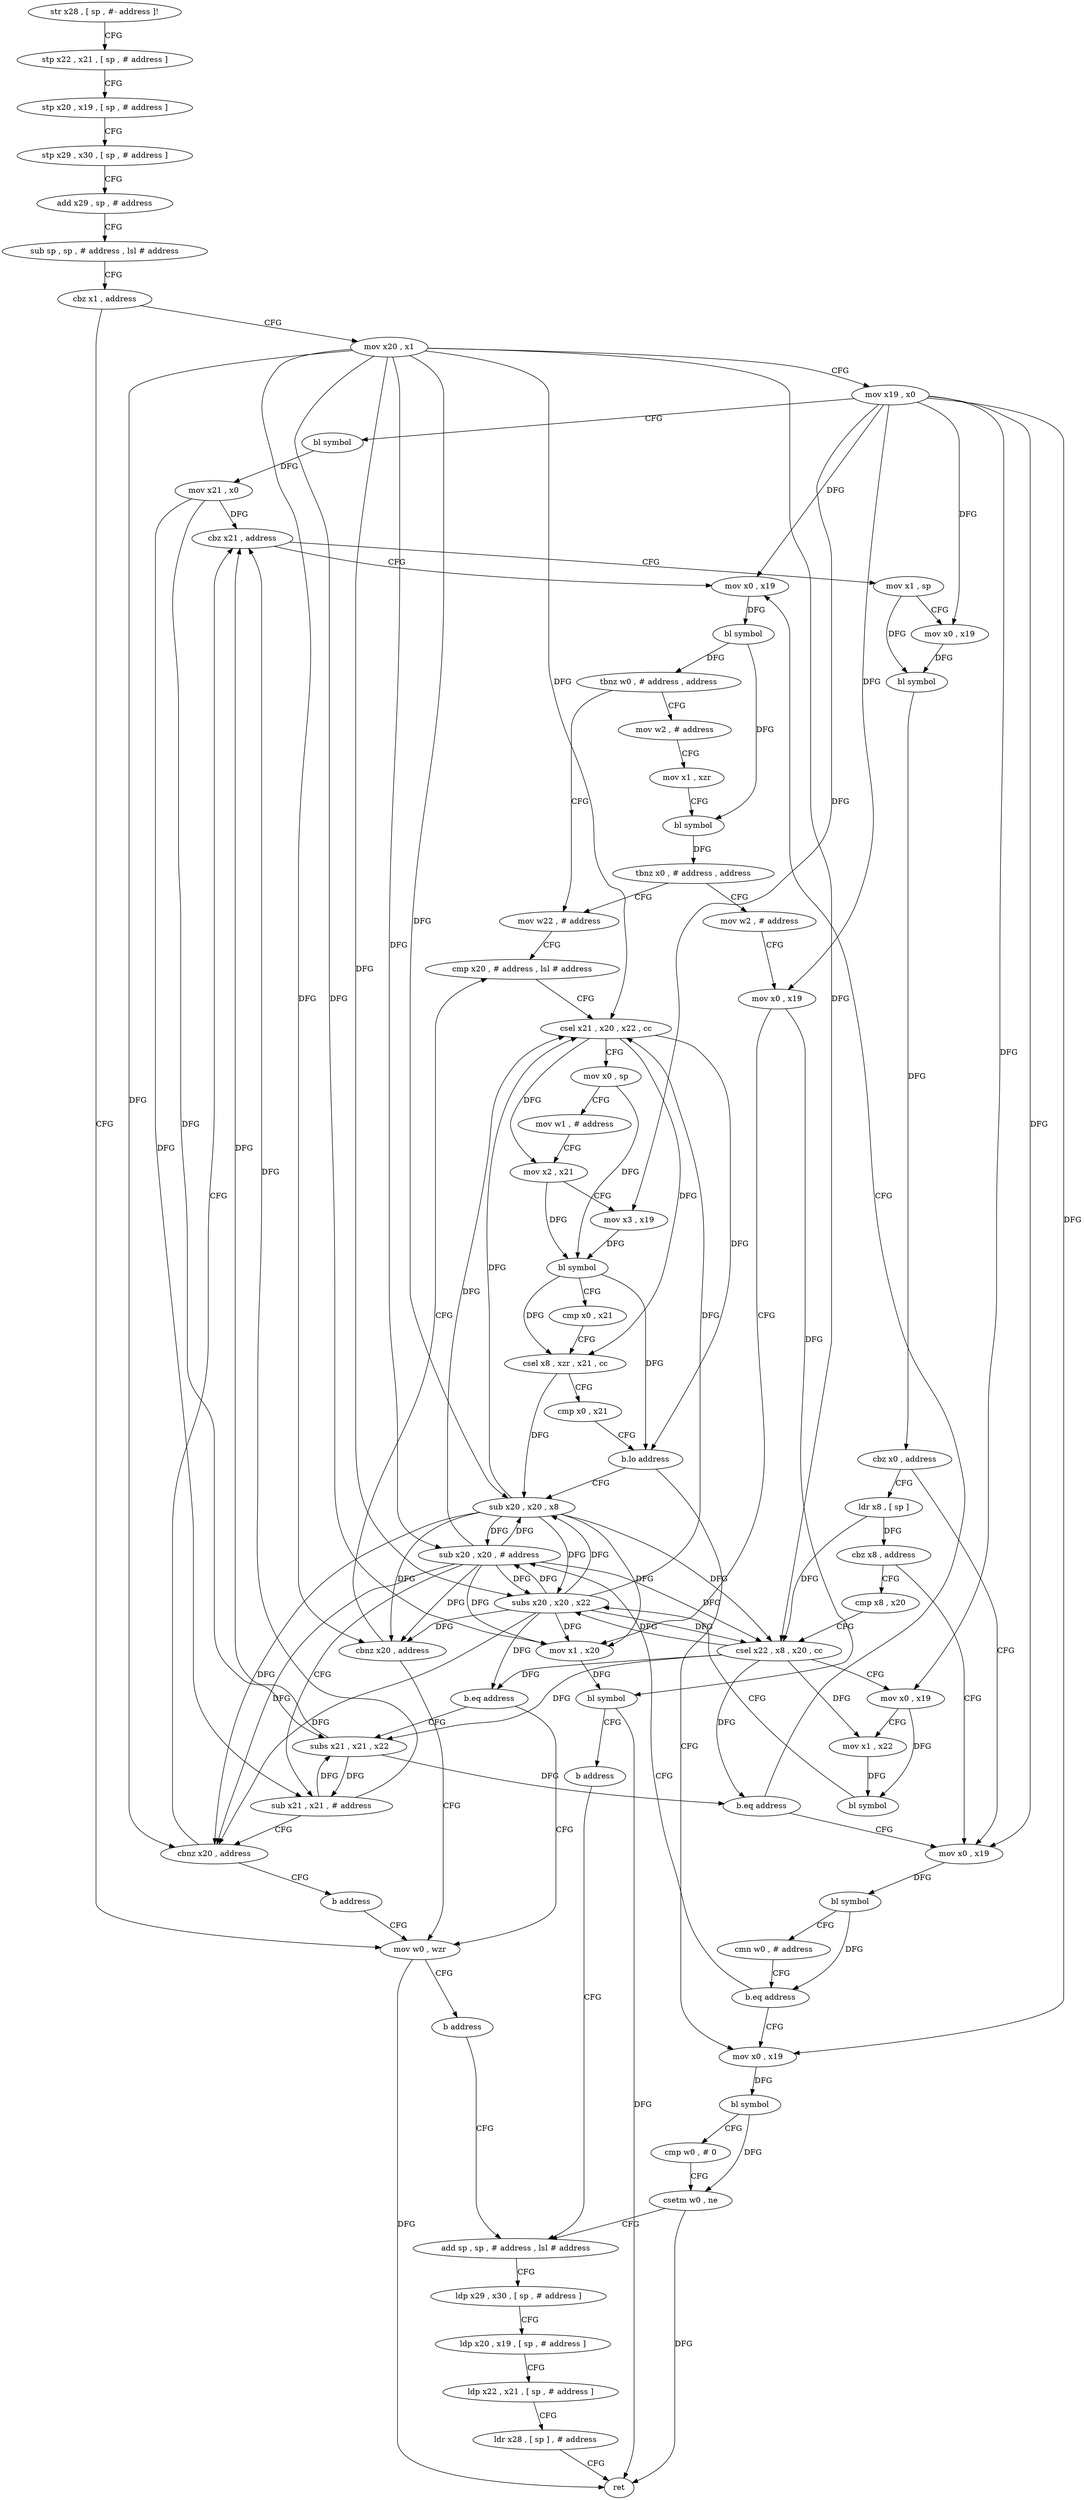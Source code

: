 digraph "func" {
"4219536" [label = "str x28 , [ sp , #- address ]!" ]
"4219540" [label = "stp x22 , x21 , [ sp , # address ]" ]
"4219544" [label = "stp x20 , x19 , [ sp , # address ]" ]
"4219548" [label = "stp x29 , x30 , [ sp , # address ]" ]
"4219552" [label = "add x29 , sp , # address" ]
"4219556" [label = "sub sp , sp , # address , lsl # address" ]
"4219560" [label = "cbz x1 , address" ]
"4219780" [label = "mov w0 , wzr" ]
"4219564" [label = "mov x20 , x1" ]
"4219784" [label = "b address" ]
"4219804" [label = "add sp , sp , # address , lsl # address" ]
"4219568" [label = "mov x19 , x0" ]
"4219572" [label = "bl symbol" ]
"4219576" [label = "mov x21 , x0" ]
"4219580" [label = "cbz x21 , address" ]
"4219808" [label = "ldp x29 , x30 , [ sp , # address ]" ]
"4219812" [label = "ldp x20 , x19 , [ sp , # address ]" ]
"4219816" [label = "ldp x22 , x21 , [ sp , # address ]" ]
"4219820" [label = "ldr x28 , [ sp ] , # address" ]
"4219824" [label = "ret" ]
"4219676" [label = "mov x0 , x19" ]
"4219680" [label = "bl symbol" ]
"4219684" [label = "tbnz w0 , # address , address" ]
"4219724" [label = "mov w22 , # address" ]
"4219688" [label = "mov w2 , # address" ]
"4219584" [label = "mov x1 , sp" ]
"4219588" [label = "mov x0 , x19" ]
"4219592" [label = "bl symbol" ]
"4219596" [label = "cbz x0 , address" ]
"4219644" [label = "mov x0 , x19" ]
"4219600" [label = "ldr x8 , [ sp ]" ]
"4219728" [label = "cmp x20 , # address , lsl # address" ]
"4219692" [label = "mov x1 , xzr" ]
"4219696" [label = "bl symbol" ]
"4219700" [label = "tbnz x0 , # address , address" ]
"4219704" [label = "mov w2 , # address" ]
"4219648" [label = "bl symbol" ]
"4219652" [label = "cmn w0 , # address" ]
"4219656" [label = "b.eq address" ]
"4219788" [label = "mov x0 , x19" ]
"4219660" [label = "sub x20 , x20 , # address" ]
"4219604" [label = "cbz x8 , address" ]
"4219608" [label = "cmp x8 , x20" ]
"4219792" [label = "bl symbol" ]
"4219796" [label = "cmp w0 , # 0" ]
"4219800" [label = "csetm w0 , ne" ]
"4219772" [label = "sub x20 , x20 , x8" ]
"4219776" [label = "cbnz x20 , address" ]
"4219708" [label = "mov x0 , x19" ]
"4219712" [label = "mov x1 , x20" ]
"4219716" [label = "bl symbol" ]
"4219720" [label = "b address" ]
"4219664" [label = "sub x21 , x21 , # address" ]
"4219668" [label = "cbnz x20 , address" ]
"4219672" [label = "b address" ]
"4219612" [label = "csel x22 , x8 , x20 , cc" ]
"4219616" [label = "mov x0 , x19" ]
"4219620" [label = "mov x1 , x22" ]
"4219624" [label = "bl symbol" ]
"4219628" [label = "subs x20 , x20 , x22" ]
"4219632" [label = "b.eq address" ]
"4219636" [label = "subs x21 , x21 , x22" ]
"4219732" [label = "csel x21 , x20 , x22 , cc" ]
"4219736" [label = "mov x0 , sp" ]
"4219740" [label = "mov w1 , # address" ]
"4219744" [label = "mov x2 , x21" ]
"4219748" [label = "mov x3 , x19" ]
"4219752" [label = "bl symbol" ]
"4219756" [label = "cmp x0 , x21" ]
"4219760" [label = "csel x8 , xzr , x21 , cc" ]
"4219764" [label = "cmp x0 , x21" ]
"4219768" [label = "b.lo address" ]
"4219640" [label = "b.eq address" ]
"4219536" -> "4219540" [ label = "CFG" ]
"4219540" -> "4219544" [ label = "CFG" ]
"4219544" -> "4219548" [ label = "CFG" ]
"4219548" -> "4219552" [ label = "CFG" ]
"4219552" -> "4219556" [ label = "CFG" ]
"4219556" -> "4219560" [ label = "CFG" ]
"4219560" -> "4219780" [ label = "CFG" ]
"4219560" -> "4219564" [ label = "CFG" ]
"4219780" -> "4219784" [ label = "CFG" ]
"4219780" -> "4219824" [ label = "DFG" ]
"4219564" -> "4219568" [ label = "CFG" ]
"4219564" -> "4219732" [ label = "DFG" ]
"4219564" -> "4219712" [ label = "DFG" ]
"4219564" -> "4219660" [ label = "DFG" ]
"4219564" -> "4219668" [ label = "DFG" ]
"4219564" -> "4219612" [ label = "DFG" ]
"4219564" -> "4219628" [ label = "DFG" ]
"4219564" -> "4219772" [ label = "DFG" ]
"4219564" -> "4219776" [ label = "DFG" ]
"4219784" -> "4219804" [ label = "CFG" ]
"4219804" -> "4219808" [ label = "CFG" ]
"4219568" -> "4219572" [ label = "CFG" ]
"4219568" -> "4219676" [ label = "DFG" ]
"4219568" -> "4219588" [ label = "DFG" ]
"4219568" -> "4219644" [ label = "DFG" ]
"4219568" -> "4219708" [ label = "DFG" ]
"4219568" -> "4219788" [ label = "DFG" ]
"4219568" -> "4219748" [ label = "DFG" ]
"4219568" -> "4219616" [ label = "DFG" ]
"4219572" -> "4219576" [ label = "DFG" ]
"4219576" -> "4219580" [ label = "DFG" ]
"4219576" -> "4219664" [ label = "DFG" ]
"4219576" -> "4219636" [ label = "DFG" ]
"4219580" -> "4219676" [ label = "CFG" ]
"4219580" -> "4219584" [ label = "CFG" ]
"4219808" -> "4219812" [ label = "CFG" ]
"4219812" -> "4219816" [ label = "CFG" ]
"4219816" -> "4219820" [ label = "CFG" ]
"4219820" -> "4219824" [ label = "CFG" ]
"4219676" -> "4219680" [ label = "DFG" ]
"4219680" -> "4219684" [ label = "DFG" ]
"4219680" -> "4219696" [ label = "DFG" ]
"4219684" -> "4219724" [ label = "CFG" ]
"4219684" -> "4219688" [ label = "CFG" ]
"4219724" -> "4219728" [ label = "CFG" ]
"4219688" -> "4219692" [ label = "CFG" ]
"4219584" -> "4219588" [ label = "CFG" ]
"4219584" -> "4219592" [ label = "DFG" ]
"4219588" -> "4219592" [ label = "DFG" ]
"4219592" -> "4219596" [ label = "DFG" ]
"4219596" -> "4219644" [ label = "CFG" ]
"4219596" -> "4219600" [ label = "CFG" ]
"4219644" -> "4219648" [ label = "DFG" ]
"4219600" -> "4219604" [ label = "DFG" ]
"4219600" -> "4219612" [ label = "DFG" ]
"4219728" -> "4219732" [ label = "CFG" ]
"4219692" -> "4219696" [ label = "CFG" ]
"4219696" -> "4219700" [ label = "DFG" ]
"4219700" -> "4219724" [ label = "CFG" ]
"4219700" -> "4219704" [ label = "CFG" ]
"4219704" -> "4219708" [ label = "CFG" ]
"4219648" -> "4219652" [ label = "CFG" ]
"4219648" -> "4219656" [ label = "DFG" ]
"4219652" -> "4219656" [ label = "CFG" ]
"4219656" -> "4219788" [ label = "CFG" ]
"4219656" -> "4219660" [ label = "CFG" ]
"4219788" -> "4219792" [ label = "DFG" ]
"4219660" -> "4219664" [ label = "CFG" ]
"4219660" -> "4219732" [ label = "DFG" ]
"4219660" -> "4219712" [ label = "DFG" ]
"4219660" -> "4219668" [ label = "DFG" ]
"4219660" -> "4219612" [ label = "DFG" ]
"4219660" -> "4219628" [ label = "DFG" ]
"4219660" -> "4219772" [ label = "DFG" ]
"4219660" -> "4219776" [ label = "DFG" ]
"4219604" -> "4219644" [ label = "CFG" ]
"4219604" -> "4219608" [ label = "CFG" ]
"4219608" -> "4219612" [ label = "CFG" ]
"4219792" -> "4219796" [ label = "CFG" ]
"4219792" -> "4219800" [ label = "DFG" ]
"4219796" -> "4219800" [ label = "CFG" ]
"4219800" -> "4219804" [ label = "CFG" ]
"4219800" -> "4219824" [ label = "DFG" ]
"4219772" -> "4219776" [ label = "DFG" ]
"4219772" -> "4219732" [ label = "DFG" ]
"4219772" -> "4219712" [ label = "DFG" ]
"4219772" -> "4219660" [ label = "DFG" ]
"4219772" -> "4219668" [ label = "DFG" ]
"4219772" -> "4219612" [ label = "DFG" ]
"4219772" -> "4219628" [ label = "DFG" ]
"4219776" -> "4219728" [ label = "CFG" ]
"4219776" -> "4219780" [ label = "CFG" ]
"4219708" -> "4219712" [ label = "CFG" ]
"4219708" -> "4219716" [ label = "DFG" ]
"4219712" -> "4219716" [ label = "DFG" ]
"4219716" -> "4219720" [ label = "CFG" ]
"4219716" -> "4219824" [ label = "DFG" ]
"4219720" -> "4219804" [ label = "CFG" ]
"4219664" -> "4219668" [ label = "CFG" ]
"4219664" -> "4219580" [ label = "DFG" ]
"4219664" -> "4219636" [ label = "DFG" ]
"4219668" -> "4219580" [ label = "CFG" ]
"4219668" -> "4219672" [ label = "CFG" ]
"4219672" -> "4219780" [ label = "CFG" ]
"4219612" -> "4219616" [ label = "CFG" ]
"4219612" -> "4219620" [ label = "DFG" ]
"4219612" -> "4219628" [ label = "DFG" ]
"4219612" -> "4219632" [ label = "DFG" ]
"4219612" -> "4219636" [ label = "DFG" ]
"4219612" -> "4219640" [ label = "DFG" ]
"4219616" -> "4219620" [ label = "CFG" ]
"4219616" -> "4219624" [ label = "DFG" ]
"4219620" -> "4219624" [ label = "DFG" ]
"4219624" -> "4219628" [ label = "CFG" ]
"4219628" -> "4219632" [ label = "DFG" ]
"4219628" -> "4219732" [ label = "DFG" ]
"4219628" -> "4219712" [ label = "DFG" ]
"4219628" -> "4219660" [ label = "DFG" ]
"4219628" -> "4219668" [ label = "DFG" ]
"4219628" -> "4219612" [ label = "DFG" ]
"4219628" -> "4219772" [ label = "DFG" ]
"4219628" -> "4219776" [ label = "DFG" ]
"4219632" -> "4219780" [ label = "CFG" ]
"4219632" -> "4219636" [ label = "CFG" ]
"4219636" -> "4219640" [ label = "DFG" ]
"4219636" -> "4219580" [ label = "DFG" ]
"4219636" -> "4219664" [ label = "DFG" ]
"4219732" -> "4219736" [ label = "CFG" ]
"4219732" -> "4219744" [ label = "DFG" ]
"4219732" -> "4219760" [ label = "DFG" ]
"4219732" -> "4219768" [ label = "DFG" ]
"4219736" -> "4219740" [ label = "CFG" ]
"4219736" -> "4219752" [ label = "DFG" ]
"4219740" -> "4219744" [ label = "CFG" ]
"4219744" -> "4219748" [ label = "CFG" ]
"4219744" -> "4219752" [ label = "DFG" ]
"4219748" -> "4219752" [ label = "DFG" ]
"4219752" -> "4219756" [ label = "CFG" ]
"4219752" -> "4219760" [ label = "DFG" ]
"4219752" -> "4219768" [ label = "DFG" ]
"4219756" -> "4219760" [ label = "CFG" ]
"4219760" -> "4219764" [ label = "CFG" ]
"4219760" -> "4219772" [ label = "DFG" ]
"4219764" -> "4219768" [ label = "CFG" ]
"4219768" -> "4219788" [ label = "CFG" ]
"4219768" -> "4219772" [ label = "CFG" ]
"4219640" -> "4219676" [ label = "CFG" ]
"4219640" -> "4219644" [ label = "CFG" ]
}
